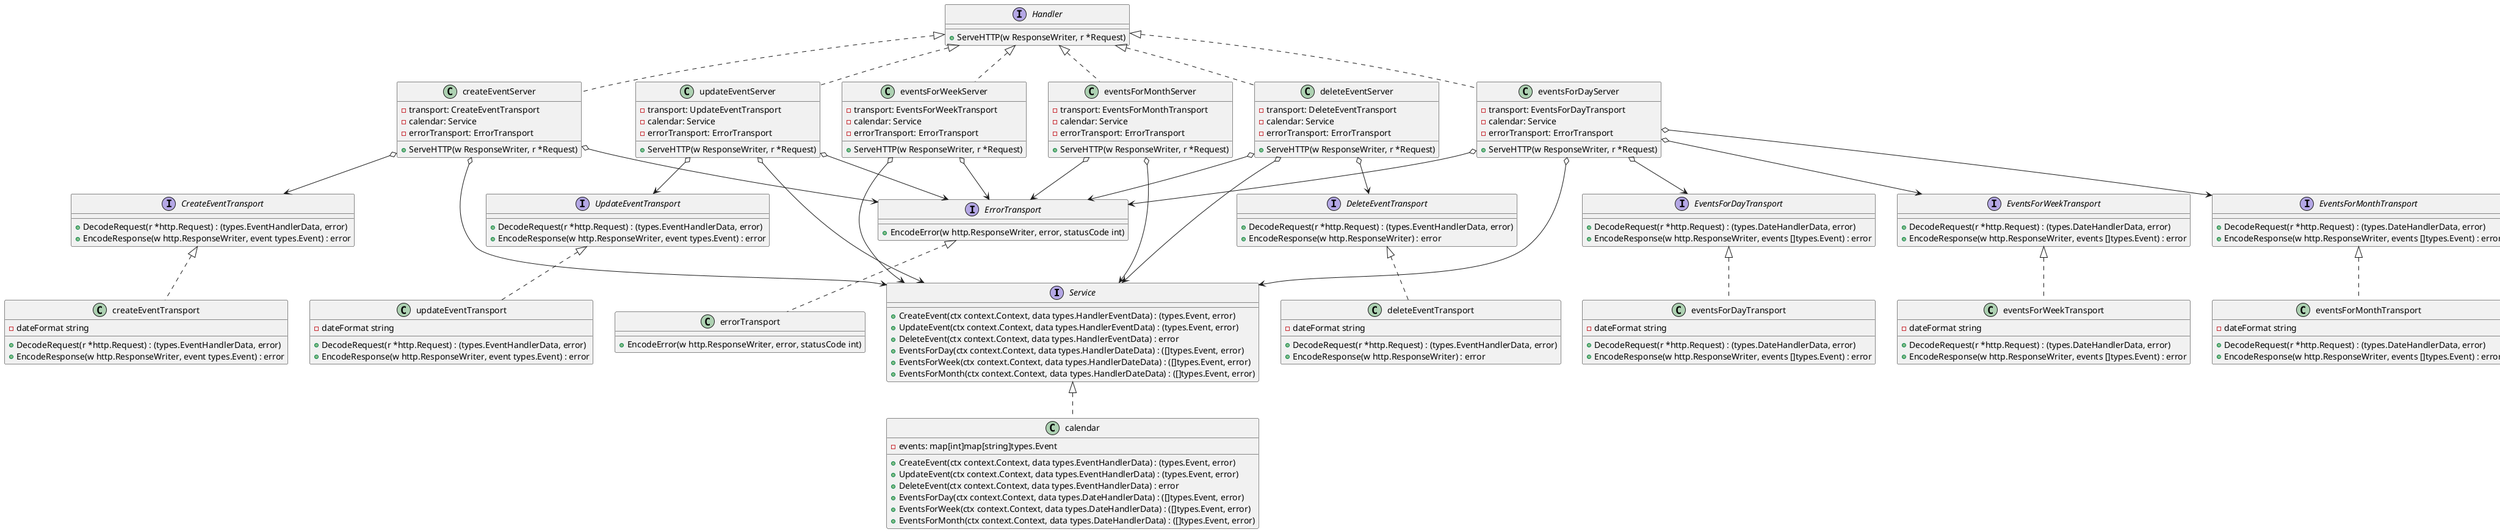 @startuml
'https://plantuml.com/class-diagram

' Interfaces
interface Service {
	+CreateEvent(ctx context.Context, data types.HandlerEventData) : (types.Event, error)
	+UpdateEvent(ctx context.Context, data types.HandlerEventData) : (types.Event, error)
	+DeleteEvent(ctx context.Context, data types.HandlerEventData) : error
	+EventsForDay(ctx context.Context, data types.HandlerDateData) : ([]types.Event, error)
	+EventsForWeek(ctx context.Context, data types.HandlerDateData) : ([]types.Event, error)
	+EventsForMonth(ctx context.Context, data types.HandlerDateData) : ([]types.Event, error)
}

interface Handler {
	+ServeHTTP(w ResponseWriter, r *Request)
}

interface CreateEventTransport  {
	+DecodeRequest(r *http.Request) : (types.EventHandlerData, error)
	+EncodeResponse(w http.ResponseWriter, event types.Event) : error
}

interface UpdateEventTransport  {
	+DecodeRequest(r *http.Request) : (types.EventHandlerData, error)
	+EncodeResponse(w http.ResponseWriter, event types.Event) : error
}

interface DeleteEventTransport  {
	+DecodeRequest(r *http.Request) : (types.EventHandlerData, error)
	+EncodeResponse(w http.ResponseWriter) : error
}

interface EventsForDayTransport  {
	+DecodeRequest(r *http.Request) : (types.DateHandlerData, error)
	+EncodeResponse(w http.ResponseWriter, events []types.Event) : error
}

interface EventsForWeekTransport  {
	+DecodeRequest(r *http.Request) : (types.DateHandlerData, error)
	+EncodeResponse(w http.ResponseWriter, events []types.Event) : error
}

interface EventsForMonthTransport  {
	+DecodeRequest(r *http.Request) : (types.DateHandlerData, error)
	+EncodeResponse(w http.ResponseWriter, events []types.Event) : error
}

interface ErrorTransport {
    +EncodeError(w http.ResponseWriter, error, statusCode int)
}


' Classes

class calendar {
    -events: map[int]map[string]types.Event
    +CreateEvent(ctx context.Context, data types.EventHandlerData) : (types.Event, error)
    +UpdateEvent(ctx context.Context, data types.EventHandlerData) : (types.Event, error)
    +DeleteEvent(ctx context.Context, data types.EventHandlerData) : error
    +EventsForDay(ctx context.Context, data types.DateHandlerData) : ([]types.Event, error)
    +EventsForWeek(ctx context.Context, data types.DateHandlerData) : ([]types.Event, error)
    +EventsForMonth(ctx context.Context, data types.DateHandlerData) : ([]types.Event, error)
}


class createEventServer {
	-transport: CreateEventTransport
	-calendar: Service
	-errorTransport: ErrorTransport
    +ServeHTTP(w ResponseWriter, r *Request)
}

class updateEventServer {
    -transport: UpdateEventTransport
    -calendar: Service
    -errorTransport: ErrorTransport
    +ServeHTTP(w ResponseWriter, r *Request)
}

class deleteEventServer {
    -transport: DeleteEventTransport
    -calendar: Service
    -errorTransport: ErrorTransport
    +ServeHTTP(w ResponseWriter, r *Request)
}

class eventsForDayServer {
    -transport: EventsForDayTransport
    -calendar: Service
    -errorTransport: ErrorTransport
    +ServeHTTP(w ResponseWriter, r *Request)
}

class eventsForWeekServer {
    -transport: EventsForWeekTransport
    -calendar: Service
    -errorTransport: ErrorTransport
    +ServeHTTP(w ResponseWriter, r *Request)
}

class eventsForMonthServer {
    -transport: EventsForMonthTransport
    -calendar: Service
    -errorTransport: ErrorTransport
    +ServeHTTP(w ResponseWriter, r *Request)
}

class createEventTransport  {
    -dateFormat string
	+DecodeRequest(r *http.Request) : (types.EventHandlerData, error)
	+EncodeResponse(w http.ResponseWriter, event types.Event) : error
}

class updateEventTransport  {
    -dateFormat string
	+DecodeRequest(r *http.Request) : (types.EventHandlerData, error)
	+EncodeResponse(w http.ResponseWriter, event types.Event) : error
}

class deleteEventTransport  {
    -dateFormat string
	+DecodeRequest(r *http.Request) : (types.EventHandlerData, error)
	+EncodeResponse(w http.ResponseWriter) : error
}

class eventsForDayTransport  {
    -dateFormat string
	+DecodeRequest(r *http.Request) : (types.DateHandlerData, error)
	+EncodeResponse(w http.ResponseWriter, events []types.Event) : error
}

class eventsForWeekTransport  {
    -dateFormat string
	+DecodeRequest(r *http.Request) : (types.DateHandlerData, error)
	+EncodeResponse(w http.ResponseWriter, events []types.Event) : error
}

class eventsForMonthTransport  {
    -dateFormat string
	+DecodeRequest(r *http.Request) : (types.DateHandlerData, error)
	+EncodeResponse(w http.ResponseWriter, events []types.Event) : error
}

class errorTransport {
    +EncodeError(w http.ResponseWriter, error, statusCode int)
}

' Connections

class calendar implements Service

class createEventServer implements Handler
class updateEventServer implements Handler
class deleteEventServer implements Handler
class eventsForDayServer implements Handler
class eventsForWeekServer implements Handler
class eventsForMonthServer implements Handler

class createEventTransport implements CreateEventTransport
class updateEventTransport implements UpdateEventTransport
class deleteEventTransport implements DeleteEventTransport
class eventsForDayTransport implements EventsForDayTransport
class eventsForWeekTransport implements EventsForWeekTransport
class eventsForMonthTransport implements EventsForMonthTransport
class errorTransport implements ErrorTransport


createEventServer o---> Service
updateEventServer o---> Service
deleteEventServer o---> Service
eventsForDayServer o---> Service
eventsForWeekServer o---> Service
eventsForMonthServer o---> Service


createEventServer o--> CreateEventTransport
updateEventServer o--> UpdateEventTransport
deleteEventServer o--> DeleteEventTransport
eventsForDayServer o--> EventsForDayTransport
eventsForDayServer o--> EventsForWeekTransport
eventsForDayServer o--> EventsForMonthTransport

createEventServer o--> ErrorTransport
updateEventServer o--> ErrorTransport
deleteEventServer o--> ErrorTransport
eventsForDayServer o--> ErrorTransport
eventsForWeekServer o--> ErrorTransport
eventsForMonthServer o--> ErrorTransport

@enduml
